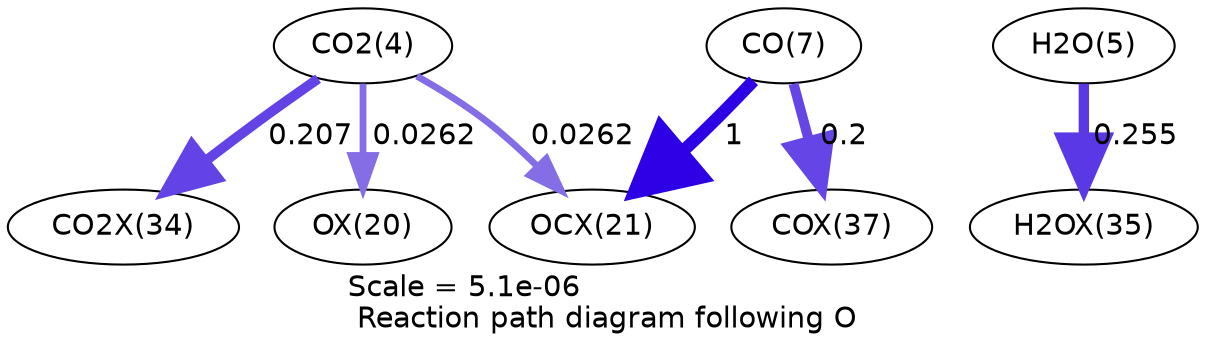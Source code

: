 digraph reaction_paths {
center=1;
s6 -> s23[fontname="Helvetica", penwidth=3.25, arrowsize=1.62, color="0.7, 0.526, 0.9"
, label=" 0.0262"];
s7 -> s32[fontname="Helvetica", penwidth=4.97, arrowsize=2.48, color="0.7, 0.755, 0.9"
, label=" 0.255"];
s9 -> s24[fontname="Helvetica", penwidth=6, arrowsize=3, color="0.7, 1.5, 0.9"
, label=" 1"];
s9 -> s34[fontname="Helvetica", penwidth=4.79, arrowsize=2.39, color="0.7, 0.7, 0.9"
, label=" 0.2"];
s6 -> s24[fontname="Helvetica", penwidth=3.25, arrowsize=1.62, color="0.7, 0.526, 0.9"
, label=" 0.0262"];
s6 -> s31[fontname="Helvetica", penwidth=4.81, arrowsize=2.41, color="0.7, 0.707, 0.9"
, label=" 0.207"];
s6 [ fontname="Helvetica", label="CO2(4)"];
s7 [ fontname="Helvetica", label="H2O(5)"];
s9 [ fontname="Helvetica", label="CO(7)"];
s23 [ fontname="Helvetica", label="OX(20)"];
s24 [ fontname="Helvetica", label="OCX(21)"];
s31 [ fontname="Helvetica", label="CO2X(34)"];
s32 [ fontname="Helvetica", label="H2OX(35)"];
s34 [ fontname="Helvetica", label="COX(37)"];
 label = "Scale = 5.1e-06\l Reaction path diagram following O";
 fontname = "Helvetica";
}
